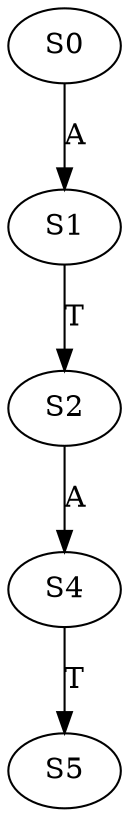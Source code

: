 strict digraph  {
	S0 -> S1 [ label = A ];
	S1 -> S2 [ label = T ];
	S2 -> S4 [ label = A ];
	S4 -> S5 [ label = T ];
}
